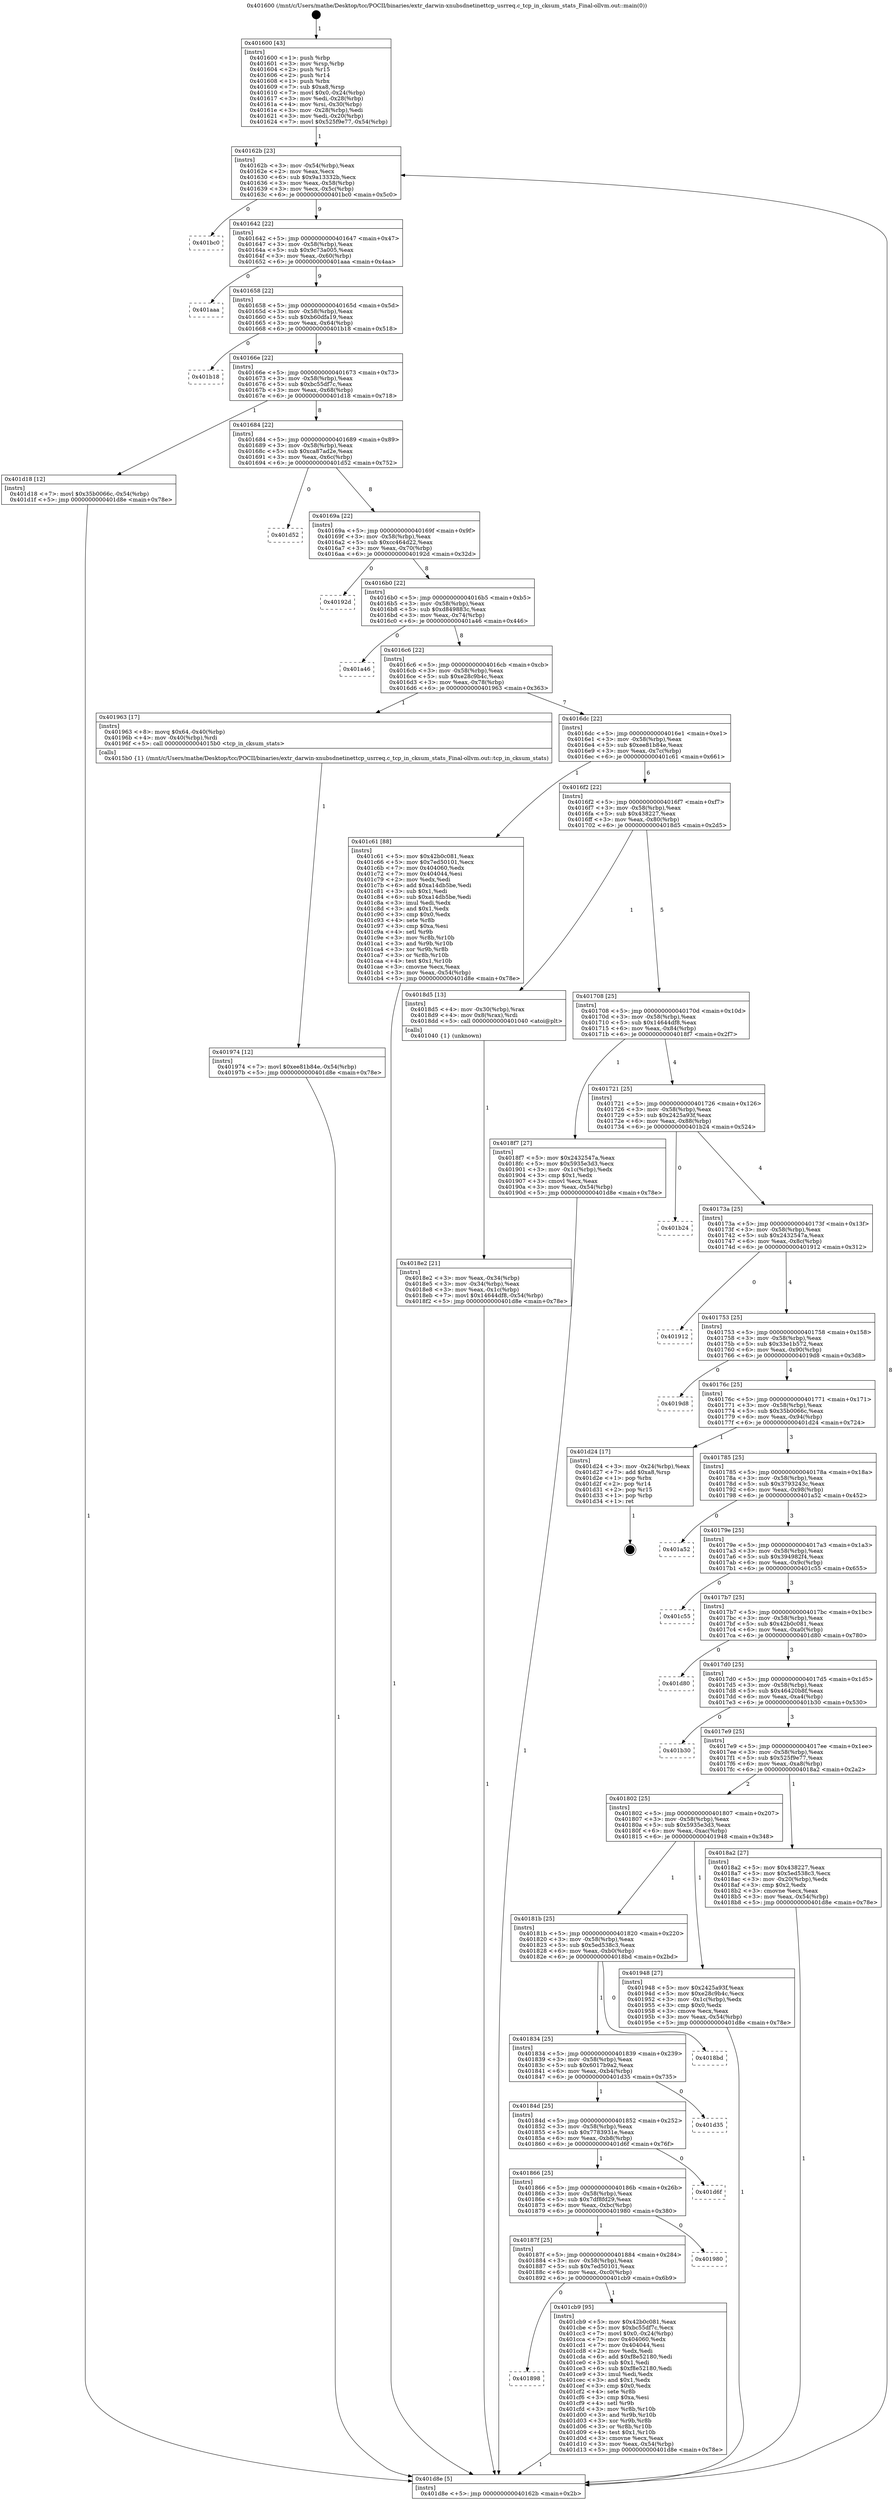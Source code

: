 digraph "0x401600" {
  label = "0x401600 (/mnt/c/Users/mathe/Desktop/tcc/POCII/binaries/extr_darwin-xnubsdnetinettcp_usrreq.c_tcp_in_cksum_stats_Final-ollvm.out::main(0))"
  labelloc = "t"
  node[shape=record]

  Entry [label="",width=0.3,height=0.3,shape=circle,fillcolor=black,style=filled]
  "0x40162b" [label="{
     0x40162b [23]\l
     | [instrs]\l
     &nbsp;&nbsp;0x40162b \<+3\>: mov -0x54(%rbp),%eax\l
     &nbsp;&nbsp;0x40162e \<+2\>: mov %eax,%ecx\l
     &nbsp;&nbsp;0x401630 \<+6\>: sub $0x9a13332b,%ecx\l
     &nbsp;&nbsp;0x401636 \<+3\>: mov %eax,-0x58(%rbp)\l
     &nbsp;&nbsp;0x401639 \<+3\>: mov %ecx,-0x5c(%rbp)\l
     &nbsp;&nbsp;0x40163c \<+6\>: je 0000000000401bc0 \<main+0x5c0\>\l
  }"]
  "0x401bc0" [label="{
     0x401bc0\l
  }", style=dashed]
  "0x401642" [label="{
     0x401642 [22]\l
     | [instrs]\l
     &nbsp;&nbsp;0x401642 \<+5\>: jmp 0000000000401647 \<main+0x47\>\l
     &nbsp;&nbsp;0x401647 \<+3\>: mov -0x58(%rbp),%eax\l
     &nbsp;&nbsp;0x40164a \<+5\>: sub $0x9c73a005,%eax\l
     &nbsp;&nbsp;0x40164f \<+3\>: mov %eax,-0x60(%rbp)\l
     &nbsp;&nbsp;0x401652 \<+6\>: je 0000000000401aaa \<main+0x4aa\>\l
  }"]
  Exit [label="",width=0.3,height=0.3,shape=circle,fillcolor=black,style=filled,peripheries=2]
  "0x401aaa" [label="{
     0x401aaa\l
  }", style=dashed]
  "0x401658" [label="{
     0x401658 [22]\l
     | [instrs]\l
     &nbsp;&nbsp;0x401658 \<+5\>: jmp 000000000040165d \<main+0x5d\>\l
     &nbsp;&nbsp;0x40165d \<+3\>: mov -0x58(%rbp),%eax\l
     &nbsp;&nbsp;0x401660 \<+5\>: sub $0xb60dfa19,%eax\l
     &nbsp;&nbsp;0x401665 \<+3\>: mov %eax,-0x64(%rbp)\l
     &nbsp;&nbsp;0x401668 \<+6\>: je 0000000000401b18 \<main+0x518\>\l
  }"]
  "0x401898" [label="{
     0x401898\l
  }", style=dashed]
  "0x401b18" [label="{
     0x401b18\l
  }", style=dashed]
  "0x40166e" [label="{
     0x40166e [22]\l
     | [instrs]\l
     &nbsp;&nbsp;0x40166e \<+5\>: jmp 0000000000401673 \<main+0x73\>\l
     &nbsp;&nbsp;0x401673 \<+3\>: mov -0x58(%rbp),%eax\l
     &nbsp;&nbsp;0x401676 \<+5\>: sub $0xbc55df7c,%eax\l
     &nbsp;&nbsp;0x40167b \<+3\>: mov %eax,-0x68(%rbp)\l
     &nbsp;&nbsp;0x40167e \<+6\>: je 0000000000401d18 \<main+0x718\>\l
  }"]
  "0x401cb9" [label="{
     0x401cb9 [95]\l
     | [instrs]\l
     &nbsp;&nbsp;0x401cb9 \<+5\>: mov $0x42b0c081,%eax\l
     &nbsp;&nbsp;0x401cbe \<+5\>: mov $0xbc55df7c,%ecx\l
     &nbsp;&nbsp;0x401cc3 \<+7\>: movl $0x0,-0x24(%rbp)\l
     &nbsp;&nbsp;0x401cca \<+7\>: mov 0x404060,%edx\l
     &nbsp;&nbsp;0x401cd1 \<+7\>: mov 0x404044,%esi\l
     &nbsp;&nbsp;0x401cd8 \<+2\>: mov %edx,%edi\l
     &nbsp;&nbsp;0x401cda \<+6\>: add $0xf8e52180,%edi\l
     &nbsp;&nbsp;0x401ce0 \<+3\>: sub $0x1,%edi\l
     &nbsp;&nbsp;0x401ce3 \<+6\>: sub $0xf8e52180,%edi\l
     &nbsp;&nbsp;0x401ce9 \<+3\>: imul %edi,%edx\l
     &nbsp;&nbsp;0x401cec \<+3\>: and $0x1,%edx\l
     &nbsp;&nbsp;0x401cef \<+3\>: cmp $0x0,%edx\l
     &nbsp;&nbsp;0x401cf2 \<+4\>: sete %r8b\l
     &nbsp;&nbsp;0x401cf6 \<+3\>: cmp $0xa,%esi\l
     &nbsp;&nbsp;0x401cf9 \<+4\>: setl %r9b\l
     &nbsp;&nbsp;0x401cfd \<+3\>: mov %r8b,%r10b\l
     &nbsp;&nbsp;0x401d00 \<+3\>: and %r9b,%r10b\l
     &nbsp;&nbsp;0x401d03 \<+3\>: xor %r9b,%r8b\l
     &nbsp;&nbsp;0x401d06 \<+3\>: or %r8b,%r10b\l
     &nbsp;&nbsp;0x401d09 \<+4\>: test $0x1,%r10b\l
     &nbsp;&nbsp;0x401d0d \<+3\>: cmovne %ecx,%eax\l
     &nbsp;&nbsp;0x401d10 \<+3\>: mov %eax,-0x54(%rbp)\l
     &nbsp;&nbsp;0x401d13 \<+5\>: jmp 0000000000401d8e \<main+0x78e\>\l
  }"]
  "0x401d18" [label="{
     0x401d18 [12]\l
     | [instrs]\l
     &nbsp;&nbsp;0x401d18 \<+7\>: movl $0x35b0066c,-0x54(%rbp)\l
     &nbsp;&nbsp;0x401d1f \<+5\>: jmp 0000000000401d8e \<main+0x78e\>\l
  }"]
  "0x401684" [label="{
     0x401684 [22]\l
     | [instrs]\l
     &nbsp;&nbsp;0x401684 \<+5\>: jmp 0000000000401689 \<main+0x89\>\l
     &nbsp;&nbsp;0x401689 \<+3\>: mov -0x58(%rbp),%eax\l
     &nbsp;&nbsp;0x40168c \<+5\>: sub $0xca87ad2e,%eax\l
     &nbsp;&nbsp;0x401691 \<+3\>: mov %eax,-0x6c(%rbp)\l
     &nbsp;&nbsp;0x401694 \<+6\>: je 0000000000401d52 \<main+0x752\>\l
  }"]
  "0x40187f" [label="{
     0x40187f [25]\l
     | [instrs]\l
     &nbsp;&nbsp;0x40187f \<+5\>: jmp 0000000000401884 \<main+0x284\>\l
     &nbsp;&nbsp;0x401884 \<+3\>: mov -0x58(%rbp),%eax\l
     &nbsp;&nbsp;0x401887 \<+5\>: sub $0x7ed50101,%eax\l
     &nbsp;&nbsp;0x40188c \<+6\>: mov %eax,-0xc0(%rbp)\l
     &nbsp;&nbsp;0x401892 \<+6\>: je 0000000000401cb9 \<main+0x6b9\>\l
  }"]
  "0x401d52" [label="{
     0x401d52\l
  }", style=dashed]
  "0x40169a" [label="{
     0x40169a [22]\l
     | [instrs]\l
     &nbsp;&nbsp;0x40169a \<+5\>: jmp 000000000040169f \<main+0x9f\>\l
     &nbsp;&nbsp;0x40169f \<+3\>: mov -0x58(%rbp),%eax\l
     &nbsp;&nbsp;0x4016a2 \<+5\>: sub $0xcc464d22,%eax\l
     &nbsp;&nbsp;0x4016a7 \<+3\>: mov %eax,-0x70(%rbp)\l
     &nbsp;&nbsp;0x4016aa \<+6\>: je 000000000040192d \<main+0x32d\>\l
  }"]
  "0x401980" [label="{
     0x401980\l
  }", style=dashed]
  "0x40192d" [label="{
     0x40192d\l
  }", style=dashed]
  "0x4016b0" [label="{
     0x4016b0 [22]\l
     | [instrs]\l
     &nbsp;&nbsp;0x4016b0 \<+5\>: jmp 00000000004016b5 \<main+0xb5\>\l
     &nbsp;&nbsp;0x4016b5 \<+3\>: mov -0x58(%rbp),%eax\l
     &nbsp;&nbsp;0x4016b8 \<+5\>: sub $0xd849883c,%eax\l
     &nbsp;&nbsp;0x4016bd \<+3\>: mov %eax,-0x74(%rbp)\l
     &nbsp;&nbsp;0x4016c0 \<+6\>: je 0000000000401a46 \<main+0x446\>\l
  }"]
  "0x401866" [label="{
     0x401866 [25]\l
     | [instrs]\l
     &nbsp;&nbsp;0x401866 \<+5\>: jmp 000000000040186b \<main+0x26b\>\l
     &nbsp;&nbsp;0x40186b \<+3\>: mov -0x58(%rbp),%eax\l
     &nbsp;&nbsp;0x40186e \<+5\>: sub $0x7df8fd29,%eax\l
     &nbsp;&nbsp;0x401873 \<+6\>: mov %eax,-0xbc(%rbp)\l
     &nbsp;&nbsp;0x401879 \<+6\>: je 0000000000401980 \<main+0x380\>\l
  }"]
  "0x401a46" [label="{
     0x401a46\l
  }", style=dashed]
  "0x4016c6" [label="{
     0x4016c6 [22]\l
     | [instrs]\l
     &nbsp;&nbsp;0x4016c6 \<+5\>: jmp 00000000004016cb \<main+0xcb\>\l
     &nbsp;&nbsp;0x4016cb \<+3\>: mov -0x58(%rbp),%eax\l
     &nbsp;&nbsp;0x4016ce \<+5\>: sub $0xe28c9b4c,%eax\l
     &nbsp;&nbsp;0x4016d3 \<+3\>: mov %eax,-0x78(%rbp)\l
     &nbsp;&nbsp;0x4016d6 \<+6\>: je 0000000000401963 \<main+0x363\>\l
  }"]
  "0x401d6f" [label="{
     0x401d6f\l
  }", style=dashed]
  "0x401963" [label="{
     0x401963 [17]\l
     | [instrs]\l
     &nbsp;&nbsp;0x401963 \<+8\>: movq $0x64,-0x40(%rbp)\l
     &nbsp;&nbsp;0x40196b \<+4\>: mov -0x40(%rbp),%rdi\l
     &nbsp;&nbsp;0x40196f \<+5\>: call 00000000004015b0 \<tcp_in_cksum_stats\>\l
     | [calls]\l
     &nbsp;&nbsp;0x4015b0 \{1\} (/mnt/c/Users/mathe/Desktop/tcc/POCII/binaries/extr_darwin-xnubsdnetinettcp_usrreq.c_tcp_in_cksum_stats_Final-ollvm.out::tcp_in_cksum_stats)\l
  }"]
  "0x4016dc" [label="{
     0x4016dc [22]\l
     | [instrs]\l
     &nbsp;&nbsp;0x4016dc \<+5\>: jmp 00000000004016e1 \<main+0xe1\>\l
     &nbsp;&nbsp;0x4016e1 \<+3\>: mov -0x58(%rbp),%eax\l
     &nbsp;&nbsp;0x4016e4 \<+5\>: sub $0xee81b84e,%eax\l
     &nbsp;&nbsp;0x4016e9 \<+3\>: mov %eax,-0x7c(%rbp)\l
     &nbsp;&nbsp;0x4016ec \<+6\>: je 0000000000401c61 \<main+0x661\>\l
  }"]
  "0x40184d" [label="{
     0x40184d [25]\l
     | [instrs]\l
     &nbsp;&nbsp;0x40184d \<+5\>: jmp 0000000000401852 \<main+0x252\>\l
     &nbsp;&nbsp;0x401852 \<+3\>: mov -0x58(%rbp),%eax\l
     &nbsp;&nbsp;0x401855 \<+5\>: sub $0x7783931e,%eax\l
     &nbsp;&nbsp;0x40185a \<+6\>: mov %eax,-0xb8(%rbp)\l
     &nbsp;&nbsp;0x401860 \<+6\>: je 0000000000401d6f \<main+0x76f\>\l
  }"]
  "0x401c61" [label="{
     0x401c61 [88]\l
     | [instrs]\l
     &nbsp;&nbsp;0x401c61 \<+5\>: mov $0x42b0c081,%eax\l
     &nbsp;&nbsp;0x401c66 \<+5\>: mov $0x7ed50101,%ecx\l
     &nbsp;&nbsp;0x401c6b \<+7\>: mov 0x404060,%edx\l
     &nbsp;&nbsp;0x401c72 \<+7\>: mov 0x404044,%esi\l
     &nbsp;&nbsp;0x401c79 \<+2\>: mov %edx,%edi\l
     &nbsp;&nbsp;0x401c7b \<+6\>: add $0xa14db5be,%edi\l
     &nbsp;&nbsp;0x401c81 \<+3\>: sub $0x1,%edi\l
     &nbsp;&nbsp;0x401c84 \<+6\>: sub $0xa14db5be,%edi\l
     &nbsp;&nbsp;0x401c8a \<+3\>: imul %edi,%edx\l
     &nbsp;&nbsp;0x401c8d \<+3\>: and $0x1,%edx\l
     &nbsp;&nbsp;0x401c90 \<+3\>: cmp $0x0,%edx\l
     &nbsp;&nbsp;0x401c93 \<+4\>: sete %r8b\l
     &nbsp;&nbsp;0x401c97 \<+3\>: cmp $0xa,%esi\l
     &nbsp;&nbsp;0x401c9a \<+4\>: setl %r9b\l
     &nbsp;&nbsp;0x401c9e \<+3\>: mov %r8b,%r10b\l
     &nbsp;&nbsp;0x401ca1 \<+3\>: and %r9b,%r10b\l
     &nbsp;&nbsp;0x401ca4 \<+3\>: xor %r9b,%r8b\l
     &nbsp;&nbsp;0x401ca7 \<+3\>: or %r8b,%r10b\l
     &nbsp;&nbsp;0x401caa \<+4\>: test $0x1,%r10b\l
     &nbsp;&nbsp;0x401cae \<+3\>: cmovne %ecx,%eax\l
     &nbsp;&nbsp;0x401cb1 \<+3\>: mov %eax,-0x54(%rbp)\l
     &nbsp;&nbsp;0x401cb4 \<+5\>: jmp 0000000000401d8e \<main+0x78e\>\l
  }"]
  "0x4016f2" [label="{
     0x4016f2 [22]\l
     | [instrs]\l
     &nbsp;&nbsp;0x4016f2 \<+5\>: jmp 00000000004016f7 \<main+0xf7\>\l
     &nbsp;&nbsp;0x4016f7 \<+3\>: mov -0x58(%rbp),%eax\l
     &nbsp;&nbsp;0x4016fa \<+5\>: sub $0x438227,%eax\l
     &nbsp;&nbsp;0x4016ff \<+3\>: mov %eax,-0x80(%rbp)\l
     &nbsp;&nbsp;0x401702 \<+6\>: je 00000000004018d5 \<main+0x2d5\>\l
  }"]
  "0x401d35" [label="{
     0x401d35\l
  }", style=dashed]
  "0x4018d5" [label="{
     0x4018d5 [13]\l
     | [instrs]\l
     &nbsp;&nbsp;0x4018d5 \<+4\>: mov -0x30(%rbp),%rax\l
     &nbsp;&nbsp;0x4018d9 \<+4\>: mov 0x8(%rax),%rdi\l
     &nbsp;&nbsp;0x4018dd \<+5\>: call 0000000000401040 \<atoi@plt\>\l
     | [calls]\l
     &nbsp;&nbsp;0x401040 \{1\} (unknown)\l
  }"]
  "0x401708" [label="{
     0x401708 [25]\l
     | [instrs]\l
     &nbsp;&nbsp;0x401708 \<+5\>: jmp 000000000040170d \<main+0x10d\>\l
     &nbsp;&nbsp;0x40170d \<+3\>: mov -0x58(%rbp),%eax\l
     &nbsp;&nbsp;0x401710 \<+5\>: sub $0x14644df8,%eax\l
     &nbsp;&nbsp;0x401715 \<+6\>: mov %eax,-0x84(%rbp)\l
     &nbsp;&nbsp;0x40171b \<+6\>: je 00000000004018f7 \<main+0x2f7\>\l
  }"]
  "0x401834" [label="{
     0x401834 [25]\l
     | [instrs]\l
     &nbsp;&nbsp;0x401834 \<+5\>: jmp 0000000000401839 \<main+0x239\>\l
     &nbsp;&nbsp;0x401839 \<+3\>: mov -0x58(%rbp),%eax\l
     &nbsp;&nbsp;0x40183c \<+5\>: sub $0x6017b9a2,%eax\l
     &nbsp;&nbsp;0x401841 \<+6\>: mov %eax,-0xb4(%rbp)\l
     &nbsp;&nbsp;0x401847 \<+6\>: je 0000000000401d35 \<main+0x735\>\l
  }"]
  "0x4018f7" [label="{
     0x4018f7 [27]\l
     | [instrs]\l
     &nbsp;&nbsp;0x4018f7 \<+5\>: mov $0x2432547a,%eax\l
     &nbsp;&nbsp;0x4018fc \<+5\>: mov $0x5935e3d3,%ecx\l
     &nbsp;&nbsp;0x401901 \<+3\>: mov -0x1c(%rbp),%edx\l
     &nbsp;&nbsp;0x401904 \<+3\>: cmp $0x1,%edx\l
     &nbsp;&nbsp;0x401907 \<+3\>: cmovl %ecx,%eax\l
     &nbsp;&nbsp;0x40190a \<+3\>: mov %eax,-0x54(%rbp)\l
     &nbsp;&nbsp;0x40190d \<+5\>: jmp 0000000000401d8e \<main+0x78e\>\l
  }"]
  "0x401721" [label="{
     0x401721 [25]\l
     | [instrs]\l
     &nbsp;&nbsp;0x401721 \<+5\>: jmp 0000000000401726 \<main+0x126\>\l
     &nbsp;&nbsp;0x401726 \<+3\>: mov -0x58(%rbp),%eax\l
     &nbsp;&nbsp;0x401729 \<+5\>: sub $0x2425a93f,%eax\l
     &nbsp;&nbsp;0x40172e \<+6\>: mov %eax,-0x88(%rbp)\l
     &nbsp;&nbsp;0x401734 \<+6\>: je 0000000000401b24 \<main+0x524\>\l
  }"]
  "0x4018bd" [label="{
     0x4018bd\l
  }", style=dashed]
  "0x401b24" [label="{
     0x401b24\l
  }", style=dashed]
  "0x40173a" [label="{
     0x40173a [25]\l
     | [instrs]\l
     &nbsp;&nbsp;0x40173a \<+5\>: jmp 000000000040173f \<main+0x13f\>\l
     &nbsp;&nbsp;0x40173f \<+3\>: mov -0x58(%rbp),%eax\l
     &nbsp;&nbsp;0x401742 \<+5\>: sub $0x2432547a,%eax\l
     &nbsp;&nbsp;0x401747 \<+6\>: mov %eax,-0x8c(%rbp)\l
     &nbsp;&nbsp;0x40174d \<+6\>: je 0000000000401912 \<main+0x312\>\l
  }"]
  "0x401974" [label="{
     0x401974 [12]\l
     | [instrs]\l
     &nbsp;&nbsp;0x401974 \<+7\>: movl $0xee81b84e,-0x54(%rbp)\l
     &nbsp;&nbsp;0x40197b \<+5\>: jmp 0000000000401d8e \<main+0x78e\>\l
  }"]
  "0x401912" [label="{
     0x401912\l
  }", style=dashed]
  "0x401753" [label="{
     0x401753 [25]\l
     | [instrs]\l
     &nbsp;&nbsp;0x401753 \<+5\>: jmp 0000000000401758 \<main+0x158\>\l
     &nbsp;&nbsp;0x401758 \<+3\>: mov -0x58(%rbp),%eax\l
     &nbsp;&nbsp;0x40175b \<+5\>: sub $0x33e1b572,%eax\l
     &nbsp;&nbsp;0x401760 \<+6\>: mov %eax,-0x90(%rbp)\l
     &nbsp;&nbsp;0x401766 \<+6\>: je 00000000004019d8 \<main+0x3d8\>\l
  }"]
  "0x40181b" [label="{
     0x40181b [25]\l
     | [instrs]\l
     &nbsp;&nbsp;0x40181b \<+5\>: jmp 0000000000401820 \<main+0x220\>\l
     &nbsp;&nbsp;0x401820 \<+3\>: mov -0x58(%rbp),%eax\l
     &nbsp;&nbsp;0x401823 \<+5\>: sub $0x5ed538c3,%eax\l
     &nbsp;&nbsp;0x401828 \<+6\>: mov %eax,-0xb0(%rbp)\l
     &nbsp;&nbsp;0x40182e \<+6\>: je 00000000004018bd \<main+0x2bd\>\l
  }"]
  "0x4019d8" [label="{
     0x4019d8\l
  }", style=dashed]
  "0x40176c" [label="{
     0x40176c [25]\l
     | [instrs]\l
     &nbsp;&nbsp;0x40176c \<+5\>: jmp 0000000000401771 \<main+0x171\>\l
     &nbsp;&nbsp;0x401771 \<+3\>: mov -0x58(%rbp),%eax\l
     &nbsp;&nbsp;0x401774 \<+5\>: sub $0x35b0066c,%eax\l
     &nbsp;&nbsp;0x401779 \<+6\>: mov %eax,-0x94(%rbp)\l
     &nbsp;&nbsp;0x40177f \<+6\>: je 0000000000401d24 \<main+0x724\>\l
  }"]
  "0x401948" [label="{
     0x401948 [27]\l
     | [instrs]\l
     &nbsp;&nbsp;0x401948 \<+5\>: mov $0x2425a93f,%eax\l
     &nbsp;&nbsp;0x40194d \<+5\>: mov $0xe28c9b4c,%ecx\l
     &nbsp;&nbsp;0x401952 \<+3\>: mov -0x1c(%rbp),%edx\l
     &nbsp;&nbsp;0x401955 \<+3\>: cmp $0x0,%edx\l
     &nbsp;&nbsp;0x401958 \<+3\>: cmove %ecx,%eax\l
     &nbsp;&nbsp;0x40195b \<+3\>: mov %eax,-0x54(%rbp)\l
     &nbsp;&nbsp;0x40195e \<+5\>: jmp 0000000000401d8e \<main+0x78e\>\l
  }"]
  "0x401d24" [label="{
     0x401d24 [17]\l
     | [instrs]\l
     &nbsp;&nbsp;0x401d24 \<+3\>: mov -0x24(%rbp),%eax\l
     &nbsp;&nbsp;0x401d27 \<+7\>: add $0xa8,%rsp\l
     &nbsp;&nbsp;0x401d2e \<+1\>: pop %rbx\l
     &nbsp;&nbsp;0x401d2f \<+2\>: pop %r14\l
     &nbsp;&nbsp;0x401d31 \<+2\>: pop %r15\l
     &nbsp;&nbsp;0x401d33 \<+1\>: pop %rbp\l
     &nbsp;&nbsp;0x401d34 \<+1\>: ret\l
  }"]
  "0x401785" [label="{
     0x401785 [25]\l
     | [instrs]\l
     &nbsp;&nbsp;0x401785 \<+5\>: jmp 000000000040178a \<main+0x18a\>\l
     &nbsp;&nbsp;0x40178a \<+3\>: mov -0x58(%rbp),%eax\l
     &nbsp;&nbsp;0x40178d \<+5\>: sub $0x3793243c,%eax\l
     &nbsp;&nbsp;0x401792 \<+6\>: mov %eax,-0x98(%rbp)\l
     &nbsp;&nbsp;0x401798 \<+6\>: je 0000000000401a52 \<main+0x452\>\l
  }"]
  "0x4018e2" [label="{
     0x4018e2 [21]\l
     | [instrs]\l
     &nbsp;&nbsp;0x4018e2 \<+3\>: mov %eax,-0x34(%rbp)\l
     &nbsp;&nbsp;0x4018e5 \<+3\>: mov -0x34(%rbp),%eax\l
     &nbsp;&nbsp;0x4018e8 \<+3\>: mov %eax,-0x1c(%rbp)\l
     &nbsp;&nbsp;0x4018eb \<+7\>: movl $0x14644df8,-0x54(%rbp)\l
     &nbsp;&nbsp;0x4018f2 \<+5\>: jmp 0000000000401d8e \<main+0x78e\>\l
  }"]
  "0x401a52" [label="{
     0x401a52\l
  }", style=dashed]
  "0x40179e" [label="{
     0x40179e [25]\l
     | [instrs]\l
     &nbsp;&nbsp;0x40179e \<+5\>: jmp 00000000004017a3 \<main+0x1a3\>\l
     &nbsp;&nbsp;0x4017a3 \<+3\>: mov -0x58(%rbp),%eax\l
     &nbsp;&nbsp;0x4017a6 \<+5\>: sub $0x394982f4,%eax\l
     &nbsp;&nbsp;0x4017ab \<+6\>: mov %eax,-0x9c(%rbp)\l
     &nbsp;&nbsp;0x4017b1 \<+6\>: je 0000000000401c55 \<main+0x655\>\l
  }"]
  "0x401600" [label="{
     0x401600 [43]\l
     | [instrs]\l
     &nbsp;&nbsp;0x401600 \<+1\>: push %rbp\l
     &nbsp;&nbsp;0x401601 \<+3\>: mov %rsp,%rbp\l
     &nbsp;&nbsp;0x401604 \<+2\>: push %r15\l
     &nbsp;&nbsp;0x401606 \<+2\>: push %r14\l
     &nbsp;&nbsp;0x401608 \<+1\>: push %rbx\l
     &nbsp;&nbsp;0x401609 \<+7\>: sub $0xa8,%rsp\l
     &nbsp;&nbsp;0x401610 \<+7\>: movl $0x0,-0x24(%rbp)\l
     &nbsp;&nbsp;0x401617 \<+3\>: mov %edi,-0x28(%rbp)\l
     &nbsp;&nbsp;0x40161a \<+4\>: mov %rsi,-0x30(%rbp)\l
     &nbsp;&nbsp;0x40161e \<+3\>: mov -0x28(%rbp),%edi\l
     &nbsp;&nbsp;0x401621 \<+3\>: mov %edi,-0x20(%rbp)\l
     &nbsp;&nbsp;0x401624 \<+7\>: movl $0x525f9e77,-0x54(%rbp)\l
  }"]
  "0x401c55" [label="{
     0x401c55\l
  }", style=dashed]
  "0x4017b7" [label="{
     0x4017b7 [25]\l
     | [instrs]\l
     &nbsp;&nbsp;0x4017b7 \<+5\>: jmp 00000000004017bc \<main+0x1bc\>\l
     &nbsp;&nbsp;0x4017bc \<+3\>: mov -0x58(%rbp),%eax\l
     &nbsp;&nbsp;0x4017bf \<+5\>: sub $0x42b0c081,%eax\l
     &nbsp;&nbsp;0x4017c4 \<+6\>: mov %eax,-0xa0(%rbp)\l
     &nbsp;&nbsp;0x4017ca \<+6\>: je 0000000000401d80 \<main+0x780\>\l
  }"]
  "0x401d8e" [label="{
     0x401d8e [5]\l
     | [instrs]\l
     &nbsp;&nbsp;0x401d8e \<+5\>: jmp 000000000040162b \<main+0x2b\>\l
  }"]
  "0x401d80" [label="{
     0x401d80\l
  }", style=dashed]
  "0x4017d0" [label="{
     0x4017d0 [25]\l
     | [instrs]\l
     &nbsp;&nbsp;0x4017d0 \<+5\>: jmp 00000000004017d5 \<main+0x1d5\>\l
     &nbsp;&nbsp;0x4017d5 \<+3\>: mov -0x58(%rbp),%eax\l
     &nbsp;&nbsp;0x4017d8 \<+5\>: sub $0x46420b8f,%eax\l
     &nbsp;&nbsp;0x4017dd \<+6\>: mov %eax,-0xa4(%rbp)\l
     &nbsp;&nbsp;0x4017e3 \<+6\>: je 0000000000401b30 \<main+0x530\>\l
  }"]
  "0x401802" [label="{
     0x401802 [25]\l
     | [instrs]\l
     &nbsp;&nbsp;0x401802 \<+5\>: jmp 0000000000401807 \<main+0x207\>\l
     &nbsp;&nbsp;0x401807 \<+3\>: mov -0x58(%rbp),%eax\l
     &nbsp;&nbsp;0x40180a \<+5\>: sub $0x5935e3d3,%eax\l
     &nbsp;&nbsp;0x40180f \<+6\>: mov %eax,-0xac(%rbp)\l
     &nbsp;&nbsp;0x401815 \<+6\>: je 0000000000401948 \<main+0x348\>\l
  }"]
  "0x401b30" [label="{
     0x401b30\l
  }", style=dashed]
  "0x4017e9" [label="{
     0x4017e9 [25]\l
     | [instrs]\l
     &nbsp;&nbsp;0x4017e9 \<+5\>: jmp 00000000004017ee \<main+0x1ee\>\l
     &nbsp;&nbsp;0x4017ee \<+3\>: mov -0x58(%rbp),%eax\l
     &nbsp;&nbsp;0x4017f1 \<+5\>: sub $0x525f9e77,%eax\l
     &nbsp;&nbsp;0x4017f6 \<+6\>: mov %eax,-0xa8(%rbp)\l
     &nbsp;&nbsp;0x4017fc \<+6\>: je 00000000004018a2 \<main+0x2a2\>\l
  }"]
  "0x4018a2" [label="{
     0x4018a2 [27]\l
     | [instrs]\l
     &nbsp;&nbsp;0x4018a2 \<+5\>: mov $0x438227,%eax\l
     &nbsp;&nbsp;0x4018a7 \<+5\>: mov $0x5ed538c3,%ecx\l
     &nbsp;&nbsp;0x4018ac \<+3\>: mov -0x20(%rbp),%edx\l
     &nbsp;&nbsp;0x4018af \<+3\>: cmp $0x2,%edx\l
     &nbsp;&nbsp;0x4018b2 \<+3\>: cmovne %ecx,%eax\l
     &nbsp;&nbsp;0x4018b5 \<+3\>: mov %eax,-0x54(%rbp)\l
     &nbsp;&nbsp;0x4018b8 \<+5\>: jmp 0000000000401d8e \<main+0x78e\>\l
  }"]
  Entry -> "0x401600" [label=" 1"]
  "0x40162b" -> "0x401bc0" [label=" 0"]
  "0x40162b" -> "0x401642" [label=" 9"]
  "0x401d24" -> Exit [label=" 1"]
  "0x401642" -> "0x401aaa" [label=" 0"]
  "0x401642" -> "0x401658" [label=" 9"]
  "0x401d18" -> "0x401d8e" [label=" 1"]
  "0x401658" -> "0x401b18" [label=" 0"]
  "0x401658" -> "0x40166e" [label=" 9"]
  "0x401cb9" -> "0x401d8e" [label=" 1"]
  "0x40166e" -> "0x401d18" [label=" 1"]
  "0x40166e" -> "0x401684" [label=" 8"]
  "0x40187f" -> "0x401898" [label=" 0"]
  "0x401684" -> "0x401d52" [label=" 0"]
  "0x401684" -> "0x40169a" [label=" 8"]
  "0x40187f" -> "0x401cb9" [label=" 1"]
  "0x40169a" -> "0x40192d" [label=" 0"]
  "0x40169a" -> "0x4016b0" [label=" 8"]
  "0x401866" -> "0x40187f" [label=" 1"]
  "0x4016b0" -> "0x401a46" [label=" 0"]
  "0x4016b0" -> "0x4016c6" [label=" 8"]
  "0x401866" -> "0x401980" [label=" 0"]
  "0x4016c6" -> "0x401963" [label=" 1"]
  "0x4016c6" -> "0x4016dc" [label=" 7"]
  "0x40184d" -> "0x401866" [label=" 1"]
  "0x4016dc" -> "0x401c61" [label=" 1"]
  "0x4016dc" -> "0x4016f2" [label=" 6"]
  "0x40184d" -> "0x401d6f" [label=" 0"]
  "0x4016f2" -> "0x4018d5" [label=" 1"]
  "0x4016f2" -> "0x401708" [label=" 5"]
  "0x401834" -> "0x40184d" [label=" 1"]
  "0x401708" -> "0x4018f7" [label=" 1"]
  "0x401708" -> "0x401721" [label=" 4"]
  "0x401834" -> "0x401d35" [label=" 0"]
  "0x401721" -> "0x401b24" [label=" 0"]
  "0x401721" -> "0x40173a" [label=" 4"]
  "0x40181b" -> "0x401834" [label=" 1"]
  "0x40173a" -> "0x401912" [label=" 0"]
  "0x40173a" -> "0x401753" [label=" 4"]
  "0x40181b" -> "0x4018bd" [label=" 0"]
  "0x401753" -> "0x4019d8" [label=" 0"]
  "0x401753" -> "0x40176c" [label=" 4"]
  "0x401c61" -> "0x401d8e" [label=" 1"]
  "0x40176c" -> "0x401d24" [label=" 1"]
  "0x40176c" -> "0x401785" [label=" 3"]
  "0x401974" -> "0x401d8e" [label=" 1"]
  "0x401785" -> "0x401a52" [label=" 0"]
  "0x401785" -> "0x40179e" [label=" 3"]
  "0x401948" -> "0x401d8e" [label=" 1"]
  "0x40179e" -> "0x401c55" [label=" 0"]
  "0x40179e" -> "0x4017b7" [label=" 3"]
  "0x401802" -> "0x40181b" [label=" 1"]
  "0x4017b7" -> "0x401d80" [label=" 0"]
  "0x4017b7" -> "0x4017d0" [label=" 3"]
  "0x401802" -> "0x401948" [label=" 1"]
  "0x4017d0" -> "0x401b30" [label=" 0"]
  "0x4017d0" -> "0x4017e9" [label=" 3"]
  "0x401963" -> "0x401974" [label=" 1"]
  "0x4017e9" -> "0x4018a2" [label=" 1"]
  "0x4017e9" -> "0x401802" [label=" 2"]
  "0x4018a2" -> "0x401d8e" [label=" 1"]
  "0x401600" -> "0x40162b" [label=" 1"]
  "0x401d8e" -> "0x40162b" [label=" 8"]
  "0x4018d5" -> "0x4018e2" [label=" 1"]
  "0x4018e2" -> "0x401d8e" [label=" 1"]
  "0x4018f7" -> "0x401d8e" [label=" 1"]
}
